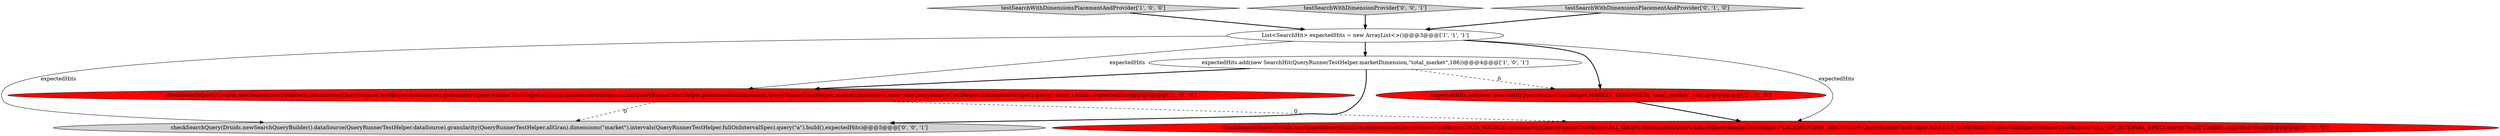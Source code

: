 digraph {
4 [style = filled, label = "checkSearchQuery(Druids.newSearchQueryBuilder().dataSource(QueryRunnerTestHelper.DATA_SOURCE).granularity(QueryRunnerTestHelper.ALL_GRAN).dimensions(Arrays.asList(QueryRunnerTestHelper.PLACEMENTISH_DIMENSION,QueryRunnerTestHelper.MARKET_DIMENSION)).intervals(QueryRunnerTestHelper.FULL_ON_INTERVAL_SPEC).query(\"mark\").build(),expectedHits)@@@5@@@['0', '1', '0']", fillcolor = red, shape = ellipse image = "AAA1AAABBB2BBB"];
8 [style = filled, label = "checkSearchQuery(Druids.newSearchQueryBuilder().dataSource(QueryRunnerTestHelper.dataSource).granularity(QueryRunnerTestHelper.allGran).dimensions(\"market\").intervals(QueryRunnerTestHelper.fullOnIntervalSpec).query(\"a\").build(),expectedHits)@@@5@@@['0', '0', '1']", fillcolor = lightgray, shape = ellipse image = "AAA0AAABBB3BBB"];
0 [style = filled, label = "expectedHits.add(new SearchHit(QueryRunnerTestHelper.marketDimension,\"total_market\",186))@@@4@@@['1', '0', '1']", fillcolor = white, shape = ellipse image = "AAA0AAABBB1BBB"];
3 [style = filled, label = "testSearchWithDimensionsPlacementAndProvider['1', '0', '0']", fillcolor = lightgray, shape = diamond image = "AAA0AAABBB1BBB"];
7 [style = filled, label = "testSearchWithDimensionProvider['0', '0', '1']", fillcolor = lightgray, shape = diamond image = "AAA0AAABBB3BBB"];
1 [style = filled, label = "checkSearchQuery(Druids.newSearchQueryBuilder().dataSource(QueryRunnerTestHelper.dataSource).granularity(QueryRunnerTestHelper.allGran).dimensions(Arrays.asList(QueryRunnerTestHelper.placementishDimension,QueryRunnerTestHelper.marketDimension)).intervals(QueryRunnerTestHelper.fullOnIntervalSpec).query(\"mark\").build(),expectedHits)@@@5@@@['1', '0', '0']", fillcolor = red, shape = ellipse image = "AAA1AAABBB1BBB"];
6 [style = filled, label = "expectedHits.add(new SearchHit(QueryRunnerTestHelper.MARKET_DIMENSION,\"total_market\",186))@@@4@@@['0', '1', '0']", fillcolor = red, shape = ellipse image = "AAA1AAABBB2BBB"];
2 [style = filled, label = "List<SearchHit> expectedHits = new ArrayList<>()@@@3@@@['1', '1', '1']", fillcolor = white, shape = ellipse image = "AAA0AAABBB1BBB"];
5 [style = filled, label = "testSearchWithDimensionsPlacementAndProvider['0', '1', '0']", fillcolor = lightgray, shape = diamond image = "AAA0AAABBB2BBB"];
1->4 [style = dashed, label="0"];
6->4 [style = bold, label=""];
1->8 [style = dashed, label="0"];
5->2 [style = bold, label=""];
2->0 [style = bold, label=""];
0->6 [style = dashed, label="0"];
3->2 [style = bold, label=""];
2->4 [style = solid, label="expectedHits"];
7->2 [style = bold, label=""];
2->6 [style = bold, label=""];
0->1 [style = bold, label=""];
2->1 [style = solid, label="expectedHits"];
0->8 [style = bold, label=""];
2->8 [style = solid, label="expectedHits"];
}
